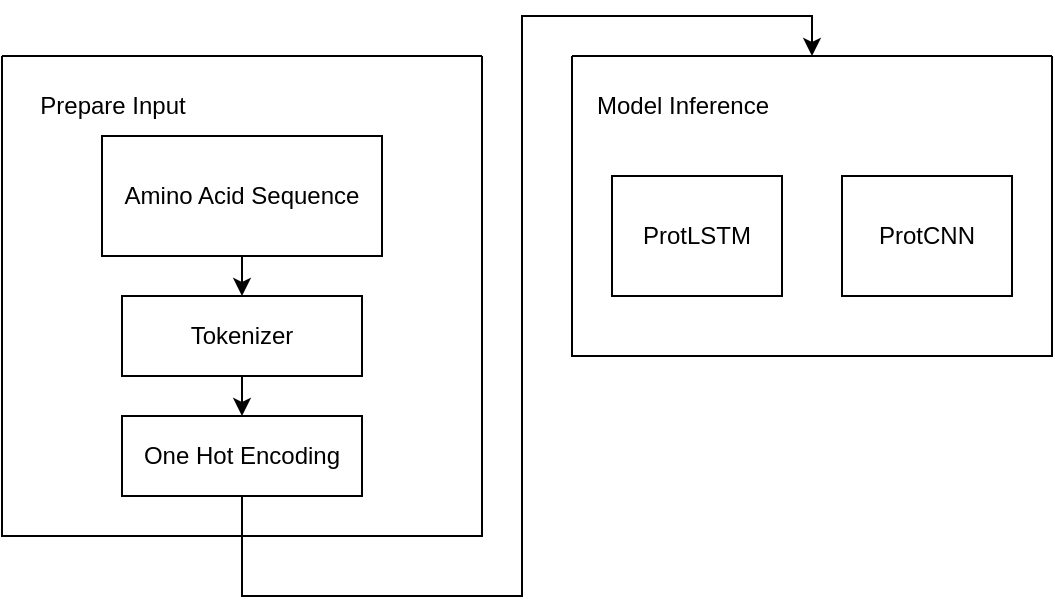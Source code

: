 <mxfile version="20.5.1" type="github">
  <diagram name="Page-1" id="2YBvvXClWsGukQMizWep">
    <mxGraphModel dx="1209" dy="670" grid="1" gridSize="10" guides="1" tooltips="1" connect="1" arrows="1" fold="1" page="1" pageScale="1" pageWidth="850" pageHeight="1100" math="0" shadow="0">
      <root>
        <mxCell id="0" />
        <mxCell id="1" parent="0" />
        <mxCell id="yRsWnAj-SJC5FyagotfU-4" value="" style="swimlane;startSize=0;" vertex="1" parent="1">
          <mxGeometry x="305" y="30" width="240" height="150" as="geometry" />
        </mxCell>
        <mxCell id="yRsWnAj-SJC5FyagotfU-5" value="Model Inference" style="text;html=1;align=center;verticalAlign=middle;resizable=0;points=[];autosize=1;strokeColor=none;fillColor=none;" vertex="1" parent="yRsWnAj-SJC5FyagotfU-4">
          <mxGeometry y="10" width="110" height="30" as="geometry" />
        </mxCell>
        <mxCell id="yRsWnAj-SJC5FyagotfU-1" value="ProtCNN" style="rounded=0;whiteSpace=wrap;html=1;" vertex="1" parent="yRsWnAj-SJC5FyagotfU-4">
          <mxGeometry x="135" y="60" width="85" height="60" as="geometry" />
        </mxCell>
        <mxCell id="yRsWnAj-SJC5FyagotfU-3" value="ProtLSTM" style="rounded=0;whiteSpace=wrap;html=1;" vertex="1" parent="yRsWnAj-SJC5FyagotfU-4">
          <mxGeometry x="20" y="60" width="85" height="60" as="geometry" />
        </mxCell>
        <mxCell id="yRsWnAj-SJC5FyagotfU-6" value="" style="swimlane;startSize=0;" vertex="1" parent="1">
          <mxGeometry x="20" y="30" width="240" height="240" as="geometry" />
        </mxCell>
        <mxCell id="yRsWnAj-SJC5FyagotfU-7" value="Prepare Input" style="text;html=1;align=center;verticalAlign=middle;resizable=0;points=[];autosize=1;strokeColor=none;fillColor=none;" vertex="1" parent="yRsWnAj-SJC5FyagotfU-6">
          <mxGeometry x="5" y="10" width="100" height="30" as="geometry" />
        </mxCell>
        <mxCell id="yRsWnAj-SJC5FyagotfU-8" value="Amino Acid Sequence" style="rounded=0;whiteSpace=wrap;html=1;" vertex="1" parent="yRsWnAj-SJC5FyagotfU-6">
          <mxGeometry x="50" y="40" width="140" height="60" as="geometry" />
        </mxCell>
        <mxCell id="yRsWnAj-SJC5FyagotfU-9" value="Tokenizer" style="rounded=0;whiteSpace=wrap;html=1;" vertex="1" parent="yRsWnAj-SJC5FyagotfU-6">
          <mxGeometry x="60" y="120" width="120" height="40" as="geometry" />
        </mxCell>
        <mxCell id="yRsWnAj-SJC5FyagotfU-10" value="One Hot Encoding" style="rounded=0;whiteSpace=wrap;html=1;" vertex="1" parent="yRsWnAj-SJC5FyagotfU-6">
          <mxGeometry x="60" y="180" width="120" height="40" as="geometry" />
        </mxCell>
        <mxCell id="yRsWnAj-SJC5FyagotfU-11" value="" style="endArrow=classic;html=1;rounded=0;exitX=0.5;exitY=1;exitDx=0;exitDy=0;entryX=0.5;entryY=0;entryDx=0;entryDy=0;" edge="1" parent="yRsWnAj-SJC5FyagotfU-6" source="yRsWnAj-SJC5FyagotfU-8" target="yRsWnAj-SJC5FyagotfU-9">
          <mxGeometry width="50" height="50" relative="1" as="geometry">
            <mxPoint x="110" y="320" as="sourcePoint" />
            <mxPoint x="160" y="270" as="targetPoint" />
          </mxGeometry>
        </mxCell>
        <mxCell id="yRsWnAj-SJC5FyagotfU-12" value="" style="endArrow=classic;html=1;rounded=0;exitX=0.5;exitY=1;exitDx=0;exitDy=0;entryX=0.5;entryY=0;entryDx=0;entryDy=0;" edge="1" parent="yRsWnAj-SJC5FyagotfU-6" source="yRsWnAj-SJC5FyagotfU-9" target="yRsWnAj-SJC5FyagotfU-10">
          <mxGeometry width="50" height="50" relative="1" as="geometry">
            <mxPoint x="130" y="110" as="sourcePoint" />
            <mxPoint x="130" y="130" as="targetPoint" />
          </mxGeometry>
        </mxCell>
        <mxCell id="yRsWnAj-SJC5FyagotfU-13" value="" style="endArrow=classic;html=1;rounded=0;exitX=0.5;exitY=1;exitDx=0;exitDy=0;entryX=0.5;entryY=0;entryDx=0;entryDy=0;" edge="1" parent="1" source="yRsWnAj-SJC5FyagotfU-10" target="yRsWnAj-SJC5FyagotfU-4">
          <mxGeometry width="50" height="50" relative="1" as="geometry">
            <mxPoint x="150" y="200" as="sourcePoint" />
            <mxPoint x="150" y="220" as="targetPoint" />
            <Array as="points">
              <mxPoint x="140" y="300" />
              <mxPoint x="280" y="300" />
              <mxPoint x="280" y="10" />
              <mxPoint x="425" y="10" />
            </Array>
          </mxGeometry>
        </mxCell>
      </root>
    </mxGraphModel>
  </diagram>
</mxfile>
